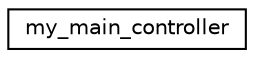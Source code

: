 digraph "Graphical Class Hierarchy"
{
  edge [fontname="Helvetica",fontsize="10",labelfontname="Helvetica",labelfontsize="10"];
  node [fontname="Helvetica",fontsize="10",shape=record];
  rankdir="LR";
  Node1 [label="my_main_controller",height=0.2,width=0.4,color="black", fillcolor="white", style="filled",URL="$structmy__main__controller.html"];
}
